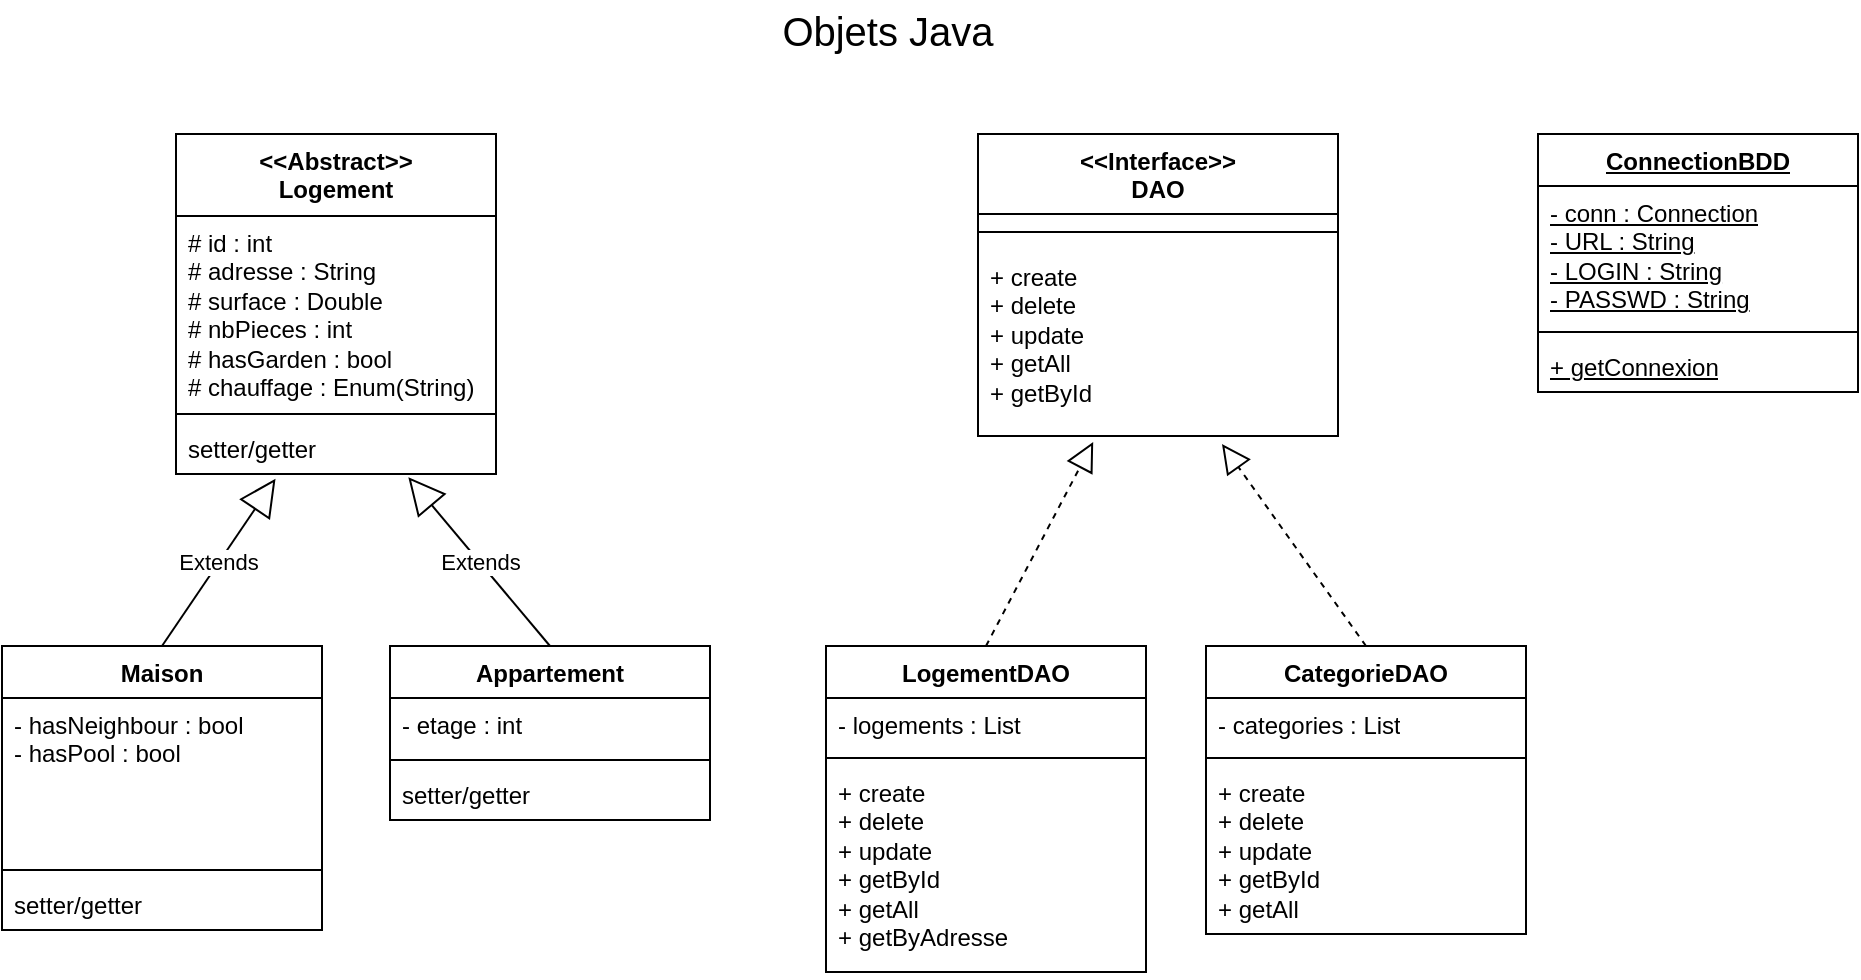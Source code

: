 <mxfile version="24.3.1" type="github" pages="2">
  <diagram id="IncCn7JFb780kvAxidZT" name="Page-1">
    <mxGraphModel dx="1409" dy="981" grid="0" gridSize="10" guides="1" tooltips="1" connect="1" arrows="1" fold="1" page="0" pageScale="1" pageWidth="827" pageHeight="1169" math="0" shadow="0">
      <root>
        <mxCell id="0" />
        <mxCell id="1" parent="0" />
        <mxCell id="d-isnfEUL-nY157Qckpu-1" value="&amp;lt;&amp;lt;Abstract&amp;gt;&amp;gt;&lt;br&gt;Logement" style="swimlane;fontStyle=1;align=center;verticalAlign=top;childLayout=stackLayout;horizontal=1;startSize=41;horizontalStack=0;resizeParent=1;resizeParentMax=0;resizeLast=0;collapsible=1;marginBottom=0;whiteSpace=wrap;html=1;direction=east;swimlaneLine=1;glass=0;rounded=0;shadow=0;" parent="1" vertex="1">
          <mxGeometry x="-175" y="-44" width="160" height="170" as="geometry" />
        </mxCell>
        <mxCell id="d-isnfEUL-nY157Qckpu-2" value="# id : int&lt;br&gt;# adresse : String&lt;div&gt;# surface : Double&lt;/div&gt;&lt;div&gt;# nbPieces : int&lt;/div&gt;&lt;div&gt;# hasGarden : bool&lt;/div&gt;&lt;div&gt;# chauffage : Enum(String)&lt;/div&gt;" style="text;strokeColor=none;fillColor=none;align=left;verticalAlign=top;spacingLeft=4;spacingRight=4;overflow=hidden;rotatable=0;points=[[0,0.5],[1,0.5]];portConstraint=eastwest;whiteSpace=wrap;html=1;" parent="d-isnfEUL-nY157Qckpu-1" vertex="1">
          <mxGeometry y="41" width="160" height="95" as="geometry" />
        </mxCell>
        <mxCell id="d-isnfEUL-nY157Qckpu-3" value="" style="line;strokeWidth=1;fillColor=none;align=left;verticalAlign=middle;spacingTop=-1;spacingLeft=3;spacingRight=3;rotatable=0;labelPosition=right;points=[];portConstraint=eastwest;strokeColor=inherit;" parent="d-isnfEUL-nY157Qckpu-1" vertex="1">
          <mxGeometry y="136" width="160" height="8" as="geometry" />
        </mxCell>
        <mxCell id="d-isnfEUL-nY157Qckpu-4" value="setter/getter" style="text;strokeColor=none;fillColor=none;align=left;verticalAlign=top;spacingLeft=4;spacingRight=4;overflow=hidden;rotatable=0;points=[[0,0.5],[1,0.5]];portConstraint=eastwest;whiteSpace=wrap;html=1;" parent="d-isnfEUL-nY157Qckpu-1" vertex="1">
          <mxGeometry y="144" width="160" height="26" as="geometry" />
        </mxCell>
        <mxCell id="d-isnfEUL-nY157Qckpu-5" value="Maison" style="swimlane;fontStyle=1;align=center;verticalAlign=top;childLayout=stackLayout;horizontal=1;startSize=26;horizontalStack=0;resizeParent=1;resizeParentMax=0;resizeLast=0;collapsible=1;marginBottom=0;whiteSpace=wrap;html=1;" parent="1" vertex="1">
          <mxGeometry x="-262" y="212" width="160" height="142" as="geometry" />
        </mxCell>
        <mxCell id="d-isnfEUL-nY157Qckpu-6" value="- hasNeighbour : bool&lt;div&gt;- hasPool : bool&lt;/div&gt;&lt;div&gt;&lt;br&gt;&lt;/div&gt;" style="text;strokeColor=none;fillColor=none;align=left;verticalAlign=top;spacingLeft=4;spacingRight=4;overflow=hidden;rotatable=0;points=[[0,0.5],[1,0.5]];portConstraint=eastwest;whiteSpace=wrap;html=1;" parent="d-isnfEUL-nY157Qckpu-5" vertex="1">
          <mxGeometry y="26" width="160" height="82" as="geometry" />
        </mxCell>
        <mxCell id="d-isnfEUL-nY157Qckpu-7" value="" style="line;strokeWidth=1;fillColor=none;align=left;verticalAlign=middle;spacingTop=-1;spacingLeft=3;spacingRight=3;rotatable=0;labelPosition=right;points=[];portConstraint=eastwest;strokeColor=inherit;" parent="d-isnfEUL-nY157Qckpu-5" vertex="1">
          <mxGeometry y="108" width="160" height="8" as="geometry" />
        </mxCell>
        <mxCell id="d-isnfEUL-nY157Qckpu-8" value="setter/getter" style="text;strokeColor=none;fillColor=none;align=left;verticalAlign=top;spacingLeft=4;spacingRight=4;overflow=hidden;rotatable=0;points=[[0,0.5],[1,0.5]];portConstraint=eastwest;whiteSpace=wrap;html=1;" parent="d-isnfEUL-nY157Qckpu-5" vertex="1">
          <mxGeometry y="116" width="160" height="26" as="geometry" />
        </mxCell>
        <mxCell id="d-isnfEUL-nY157Qckpu-10" value="Extends" style="endArrow=block;endSize=16;endFill=0;html=1;rounded=0;exitX=0.5;exitY=0;exitDx=0;exitDy=0;entryX=0.311;entryY=1.092;entryDx=0;entryDy=0;entryPerimeter=0;" parent="1" source="d-isnfEUL-nY157Qckpu-5" target="d-isnfEUL-nY157Qckpu-4" edge="1">
          <mxGeometry width="160" relative="1" as="geometry">
            <mxPoint x="-48" y="259" as="sourcePoint" />
            <mxPoint x="-95" y="126" as="targetPoint" />
          </mxGeometry>
        </mxCell>
        <mxCell id="d-isnfEUL-nY157Qckpu-11" value="Appartement" style="swimlane;fontStyle=1;align=center;verticalAlign=top;childLayout=stackLayout;horizontal=1;startSize=26;horizontalStack=0;resizeParent=1;resizeParentMax=0;resizeLast=0;collapsible=1;marginBottom=0;whiteSpace=wrap;html=1;" parent="1" vertex="1">
          <mxGeometry x="-68" y="212" width="160" height="87" as="geometry" />
        </mxCell>
        <mxCell id="d-isnfEUL-nY157Qckpu-12" value="&lt;div&gt;- etage : int&lt;/div&gt;" style="text;strokeColor=none;fillColor=none;align=left;verticalAlign=top;spacingLeft=4;spacingRight=4;overflow=hidden;rotatable=0;points=[[0,0.5],[1,0.5]];portConstraint=eastwest;whiteSpace=wrap;html=1;" parent="d-isnfEUL-nY157Qckpu-11" vertex="1">
          <mxGeometry y="26" width="160" height="27" as="geometry" />
        </mxCell>
        <mxCell id="d-isnfEUL-nY157Qckpu-13" value="" style="line;strokeWidth=1;fillColor=none;align=left;verticalAlign=middle;spacingTop=-1;spacingLeft=3;spacingRight=3;rotatable=0;labelPosition=right;points=[];portConstraint=eastwest;strokeColor=inherit;" parent="d-isnfEUL-nY157Qckpu-11" vertex="1">
          <mxGeometry y="53" width="160" height="8" as="geometry" />
        </mxCell>
        <mxCell id="d-isnfEUL-nY157Qckpu-14" value="setter/getter" style="text;strokeColor=none;fillColor=none;align=left;verticalAlign=top;spacingLeft=4;spacingRight=4;overflow=hidden;rotatable=0;points=[[0,0.5],[1,0.5]];portConstraint=eastwest;whiteSpace=wrap;html=1;" parent="d-isnfEUL-nY157Qckpu-11" vertex="1">
          <mxGeometry y="61" width="160" height="26" as="geometry" />
        </mxCell>
        <mxCell id="d-isnfEUL-nY157Qckpu-15" value="Extends" style="endArrow=block;endSize=16;endFill=0;html=1;rounded=0;exitX=0.5;exitY=0;exitDx=0;exitDy=0;entryX=0.726;entryY=1.062;entryDx=0;entryDy=0;entryPerimeter=0;" parent="1" source="d-isnfEUL-nY157Qckpu-11" target="d-isnfEUL-nY157Qckpu-4" edge="1">
          <mxGeometry width="160" relative="1" as="geometry">
            <mxPoint x="-255" y="222" as="sourcePoint" />
            <mxPoint x="-93" y="125" as="targetPoint" />
          </mxGeometry>
        </mxCell>
        <mxCell id="pwIWQWdmOF3TG3IPkCLO-5" value="&lt;u&gt;ConnectionBDD&lt;/u&gt;" style="swimlane;fontStyle=1;align=center;verticalAlign=top;childLayout=stackLayout;horizontal=1;startSize=26;horizontalStack=0;resizeParent=1;resizeParentMax=0;resizeLast=0;collapsible=1;marginBottom=0;whiteSpace=wrap;html=1;" vertex="1" parent="1">
          <mxGeometry x="506" y="-44" width="160" height="129" as="geometry" />
        </mxCell>
        <mxCell id="pwIWQWdmOF3TG3IPkCLO-6" value="&lt;u&gt;- conn : Connection&lt;br&gt;- URL : String&lt;/u&gt;&lt;div&gt;&lt;u&gt;- LOGIN : String&lt;/u&gt;&lt;/div&gt;&lt;div&gt;&lt;u&gt;- PASSWD : String&lt;/u&gt;&lt;/div&gt;" style="text;strokeColor=none;fillColor=none;align=left;verticalAlign=top;spacingLeft=4;spacingRight=4;overflow=hidden;rotatable=0;points=[[0,0.5],[1,0.5]];portConstraint=eastwest;whiteSpace=wrap;html=1;" vertex="1" parent="pwIWQWdmOF3TG3IPkCLO-5">
          <mxGeometry y="26" width="160" height="69" as="geometry" />
        </mxCell>
        <mxCell id="pwIWQWdmOF3TG3IPkCLO-7" value="" style="line;strokeWidth=1;fillColor=none;align=left;verticalAlign=middle;spacingTop=-1;spacingLeft=3;spacingRight=3;rotatable=0;labelPosition=right;points=[];portConstraint=eastwest;strokeColor=inherit;" vertex="1" parent="pwIWQWdmOF3TG3IPkCLO-5">
          <mxGeometry y="95" width="160" height="8" as="geometry" />
        </mxCell>
        <mxCell id="pwIWQWdmOF3TG3IPkCLO-8" value="&lt;u&gt;+ getConnexion&lt;/u&gt;" style="text;strokeColor=none;fillColor=none;align=left;verticalAlign=top;spacingLeft=4;spacingRight=4;overflow=hidden;rotatable=0;points=[[0,0.5],[1,0.5]];portConstraint=eastwest;whiteSpace=wrap;html=1;" vertex="1" parent="pwIWQWdmOF3TG3IPkCLO-5">
          <mxGeometry y="103" width="160" height="26" as="geometry" />
        </mxCell>
        <mxCell id="_whRz8-T-_FO2N5EEBCY-1" value="&lt;font style=&quot;font-size: 20px;&quot;&gt;Objets Java&lt;/font&gt;" style="text;html=1;align=center;verticalAlign=middle;whiteSpace=wrap;rounded=0;" vertex="1" parent="1">
          <mxGeometry x="108" y="-111" width="146" height="30" as="geometry" />
        </mxCell>
        <mxCell id="iAKYc3wrNeU8CejFFb2p-1" value="LogementDAO" style="swimlane;fontStyle=1;align=center;verticalAlign=top;childLayout=stackLayout;horizontal=1;startSize=26;horizontalStack=0;resizeParent=1;resizeParentMax=0;resizeLast=0;collapsible=1;marginBottom=0;whiteSpace=wrap;html=1;" vertex="1" parent="1">
          <mxGeometry x="150" y="212" width="160" height="163" as="geometry" />
        </mxCell>
        <mxCell id="iAKYc3wrNeU8CejFFb2p-2" value="- logements : List&amp;nbsp;" style="text;strokeColor=none;fillColor=none;align=left;verticalAlign=top;spacingLeft=4;spacingRight=4;overflow=hidden;rotatable=0;points=[[0,0.5],[1,0.5]];portConstraint=eastwest;whiteSpace=wrap;html=1;" vertex="1" parent="iAKYc3wrNeU8CejFFb2p-1">
          <mxGeometry y="26" width="160" height="26" as="geometry" />
        </mxCell>
        <mxCell id="iAKYc3wrNeU8CejFFb2p-3" value="" style="line;strokeWidth=1;fillColor=none;align=left;verticalAlign=middle;spacingTop=-1;spacingLeft=3;spacingRight=3;rotatable=0;labelPosition=right;points=[];portConstraint=eastwest;strokeColor=inherit;" vertex="1" parent="iAKYc3wrNeU8CejFFb2p-1">
          <mxGeometry y="52" width="160" height="8" as="geometry" />
        </mxCell>
        <mxCell id="iAKYc3wrNeU8CejFFb2p-4" value="+ create&lt;div&gt;+ delete&lt;/div&gt;&lt;div&gt;+ update&lt;/div&gt;&lt;div&gt;&lt;span style=&quot;background-color: initial;&quot;&gt;+ getById&lt;/span&gt;&lt;br&gt;&lt;/div&gt;&lt;div&gt;+ getAll&lt;/div&gt;&lt;div&gt;+ getByAdresse&lt;br&gt;&lt;/div&gt;" style="text;strokeColor=none;fillColor=none;align=left;verticalAlign=top;spacingLeft=4;spacingRight=4;overflow=hidden;rotatable=0;points=[[0,0.5],[1,0.5]];portConstraint=eastwest;whiteSpace=wrap;html=1;" vertex="1" parent="iAKYc3wrNeU8CejFFb2p-1">
          <mxGeometry y="60" width="160" height="103" as="geometry" />
        </mxCell>
        <mxCell id="iAKYc3wrNeU8CejFFb2p-5" value="" style="endArrow=block;dashed=1;endFill=0;endSize=12;html=1;rounded=0;exitX=0.5;exitY=0;exitDx=0;exitDy=0;entryX=0.32;entryY=1.032;entryDx=0;entryDy=0;entryPerimeter=0;" edge="1" parent="1" source="iAKYc3wrNeU8CejFFb2p-1" target="iAKYc3wrNeU8CejFFb2p-13">
          <mxGeometry width="160" relative="1" as="geometry">
            <mxPoint x="136" y="162" as="sourcePoint" />
            <mxPoint x="315.48" y="78.198" as="targetPoint" />
          </mxGeometry>
        </mxCell>
        <mxCell id="iAKYc3wrNeU8CejFFb2p-10" value="&amp;lt;&amp;lt;Interface&amp;gt;&amp;gt;&lt;div style=&quot;line-height: 120%;&quot;&gt;DAO&lt;/div&gt;" style="swimlane;fontStyle=1;align=center;verticalAlign=top;childLayout=stackLayout;horizontal=1;startSize=40;horizontalStack=0;resizeParent=1;resizeParentMax=0;resizeLast=0;collapsible=1;marginBottom=0;whiteSpace=wrap;html=1;swimlaneLine=1;shadow=0;swimlaneFillColor=none;fillColor=default;labelPosition=center;verticalLabelPosition=middle;" vertex="1" parent="1">
          <mxGeometry x="226" y="-44" width="180" height="151" as="geometry" />
        </mxCell>
        <mxCell id="iAKYc3wrNeU8CejFFb2p-12" value="" style="line;strokeWidth=1;fillColor=none;align=left;verticalAlign=middle;spacingTop=-1;spacingLeft=3;spacingRight=3;rotatable=0;labelPosition=right;points=[];portConstraint=eastwest;strokeColor=inherit;" vertex="1" parent="iAKYc3wrNeU8CejFFb2p-10">
          <mxGeometry y="40" width="180" height="18" as="geometry" />
        </mxCell>
        <mxCell id="iAKYc3wrNeU8CejFFb2p-13" value="+ create&lt;div&gt;+ delete&lt;/div&gt;&lt;div&gt;+ update&lt;/div&gt;&lt;div&gt;+ getAll&lt;/div&gt;&lt;div&gt;+ getById&lt;/div&gt;" style="text;strokeColor=none;fillColor=none;align=left;verticalAlign=top;spacingLeft=4;spacingRight=4;overflow=hidden;rotatable=0;points=[[0,0.5],[1,0.5]];portConstraint=eastwest;whiteSpace=wrap;html=1;" vertex="1" parent="iAKYc3wrNeU8CejFFb2p-10">
          <mxGeometry y="58" width="180" height="93" as="geometry" />
        </mxCell>
        <mxCell id="iAKYc3wrNeU8CejFFb2p-18" value="CategorieDAO" style="swimlane;fontStyle=1;align=center;verticalAlign=top;childLayout=stackLayout;horizontal=1;startSize=26;horizontalStack=0;resizeParent=1;resizeParentMax=0;resizeLast=0;collapsible=1;marginBottom=0;whiteSpace=wrap;html=1;" vertex="1" parent="1">
          <mxGeometry x="340" y="212" width="160" height="144" as="geometry" />
        </mxCell>
        <mxCell id="iAKYc3wrNeU8CejFFb2p-19" value="- categories : List" style="text;strokeColor=none;fillColor=none;align=left;verticalAlign=top;spacingLeft=4;spacingRight=4;overflow=hidden;rotatable=0;points=[[0,0.5],[1,0.5]];portConstraint=eastwest;whiteSpace=wrap;html=1;" vertex="1" parent="iAKYc3wrNeU8CejFFb2p-18">
          <mxGeometry y="26" width="160" height="26" as="geometry" />
        </mxCell>
        <mxCell id="iAKYc3wrNeU8CejFFb2p-20" value="" style="line;strokeWidth=1;fillColor=none;align=left;verticalAlign=middle;spacingTop=-1;spacingLeft=3;spacingRight=3;rotatable=0;labelPosition=right;points=[];portConstraint=eastwest;strokeColor=inherit;" vertex="1" parent="iAKYc3wrNeU8CejFFb2p-18">
          <mxGeometry y="52" width="160" height="8" as="geometry" />
        </mxCell>
        <mxCell id="iAKYc3wrNeU8CejFFb2p-21" value="+ create&lt;div&gt;+ delete&lt;/div&gt;&lt;div&gt;+ update&lt;/div&gt;&lt;div&gt;+ getById&lt;/div&gt;&lt;div&gt;+ getAll&lt;/div&gt;" style="text;strokeColor=none;fillColor=none;align=left;verticalAlign=top;spacingLeft=4;spacingRight=4;overflow=hidden;rotatable=0;points=[[0,0.5],[1,0.5]];portConstraint=eastwest;whiteSpace=wrap;html=1;" vertex="1" parent="iAKYc3wrNeU8CejFFb2p-18">
          <mxGeometry y="60" width="160" height="84" as="geometry" />
        </mxCell>
        <mxCell id="iAKYc3wrNeU8CejFFb2p-22" value="" style="endArrow=block;dashed=1;endFill=0;endSize=12;html=1;rounded=0;exitX=0.5;exitY=0;exitDx=0;exitDy=0;" edge="1" parent="1" source="iAKYc3wrNeU8CejFFb2p-18">
          <mxGeometry width="160" relative="1" as="geometry">
            <mxPoint x="326" y="198" as="sourcePoint" />
            <mxPoint x="348" y="111" as="targetPoint" />
          </mxGeometry>
        </mxCell>
      </root>
    </mxGraphModel>
  </diagram>
  <diagram id="oDoVBQQJvIxQYStS7y2o" name="Page-2">
    <mxGraphModel dx="612" dy="358" grid="0" gridSize="10" guides="1" tooltips="1" connect="1" arrows="1" fold="1" page="0" pageScale="1" pageWidth="827" pageHeight="1169" math="0" shadow="0">
      <root>
        <mxCell id="0" />
        <mxCell id="1" parent="0" />
        <mxCell id="jnJIH8IOWPuqXoEjTZp9-1" value="&lt;font style=&quot;font-size: 20px;&quot;&gt;Tables BDD&lt;/font&gt;" style="text;html=1;align=center;verticalAlign=middle;whiteSpace=wrap;rounded=0;" vertex="1" parent="1">
          <mxGeometry x="330" y="20" width="136" height="30" as="geometry" />
        </mxCell>
        <mxCell id="jnJIH8IOWPuqXoEjTZp9-2" value="Logement" style="swimlane;fontStyle=0;childLayout=stackLayout;horizontal=1;startSize=26;fillColor=none;horizontalStack=0;resizeParent=1;resizeParentMax=0;resizeLast=0;collapsible=1;marginBottom=0;whiteSpace=wrap;html=1;" vertex="1" parent="1">
          <mxGeometry x="148" y="140" width="170" height="190" as="geometry">
            <mxRectangle x="200" y="140" width="90" height="30" as="alternateBounds" />
          </mxGeometry>
        </mxCell>
        <mxCell id="jnJIH8IOWPuqXoEjTZp9-5" value="id : NUMBER&lt;div&gt;adresse : VARCHAR&lt;/div&gt;&lt;div&gt;surface : NUMBER&lt;/div&gt;&lt;div&gt;&lt;div style=&quot;background-color: rgb(255, 255, 255);&quot;&gt;nbPieces : NUMBER&lt;/div&gt;&lt;div style=&quot;background-color: rgb(255, 255, 255);&quot;&gt;hasGarden : BOOL&lt;/div&gt;&lt;div style=&quot;background-color: rgb(255, 255, 255);&quot;&gt;chauffage : VARCHAR&lt;/div&gt;&lt;/div&gt;&lt;div style=&quot;background-color: rgb(255, 255, 255);&quot;&gt;hasNeighbour : BOOL&lt;/div&gt;&lt;div style=&quot;background-color: rgb(255, 255, 255);&quot;&gt;hasPool : BOOL&lt;/div&gt;&lt;div style=&quot;background-color: rgb(255, 255, 255);&quot;&gt;etage : NUMBER&lt;/div&gt;&lt;div style=&quot;background-color: rgb(255, 255, 255);&quot;&gt;id_categorie : Categorie&lt;/div&gt;" style="text;strokeColor=none;fillColor=none;align=left;verticalAlign=top;spacingLeft=4;spacingRight=4;overflow=hidden;rotatable=0;points=[[0,0.5],[1,0.5]];portConstraint=eastwest;whiteSpace=wrap;html=1;" vertex="1" parent="jnJIH8IOWPuqXoEjTZp9-2">
          <mxGeometry y="26" width="170" height="164" as="geometry" />
        </mxCell>
        <mxCell id="10Ip67fLpdfIvoigGFW4-1" value="Categorie" style="swimlane;fontStyle=0;childLayout=stackLayout;horizontal=1;startSize=26;fillColor=none;horizontalStack=0;resizeParent=1;resizeParentMax=0;resizeLast=0;collapsible=1;marginBottom=0;whiteSpace=wrap;html=1;" vertex="1" parent="1">
          <mxGeometry x="510" y="202" width="140" height="80" as="geometry" />
        </mxCell>
        <mxCell id="10Ip67fLpdfIvoigGFW4-2" value="id : NUMBER&lt;div&gt;typeL : VARCHAR&lt;/div&gt;" style="text;strokeColor=none;fillColor=none;align=left;verticalAlign=top;spacingLeft=4;spacingRight=4;overflow=hidden;rotatable=0;points=[[0,0.5],[1,0.5]];portConstraint=eastwest;whiteSpace=wrap;html=1;" vertex="1" parent="10Ip67fLpdfIvoigGFW4-1">
          <mxGeometry y="26" width="140" height="54" as="geometry" />
        </mxCell>
        <mxCell id="SgBgJYvXVkWJq8rPXm61-5" value="" style="endArrow=block;startArrow=block;endFill=1;startFill=1;html=1;rounded=0;entryX=-0.014;entryY=0.37;entryDx=0;entryDy=0;entryPerimeter=0;exitX=1;exitY=0.5;exitDx=0;exitDy=0;" edge="1" parent="1" source="jnJIH8IOWPuqXoEjTZp9-5" target="10Ip67fLpdfIvoigGFW4-2">
          <mxGeometry width="160" relative="1" as="geometry">
            <mxPoint x="335" y="254" as="sourcePoint" />
            <mxPoint x="495" y="254" as="targetPoint" />
          </mxGeometry>
        </mxCell>
        <mxCell id="SgBgJYvXVkWJq8rPXm61-6" value="1" style="text;html=1;align=center;verticalAlign=middle;whiteSpace=wrap;rounded=0;" vertex="1" parent="1">
          <mxGeometry x="295" y="218" width="60" height="30" as="geometry" />
        </mxCell>
        <mxCell id="SgBgJYvXVkWJq8rPXm61-8" value="0..n" style="text;html=1;align=center;verticalAlign=middle;whiteSpace=wrap;rounded=0;" vertex="1" parent="1">
          <mxGeometry x="466" y="216" width="60" height="30" as="geometry" />
        </mxCell>
      </root>
    </mxGraphModel>
  </diagram>
</mxfile>
